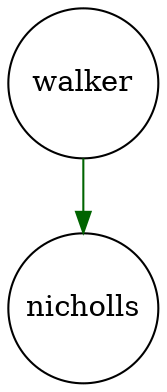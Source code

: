digraph fullagr_walker_nicholls { 
 K=0.6 
 "walker" -> { "nicholls" } [color="darkgreen", arrowhead="normal", penwidth=1, href="#307"]; 
 "walker" [shape="circle", fixedsize="true", height=1, width=1, style="filled", fillcolor="white", href="#walker"]; 
 "nicholls" [shape="circle", fixedsize="true", height=1, width=1, style="filled", fillcolor="white", href="#nicholls"]; 

}